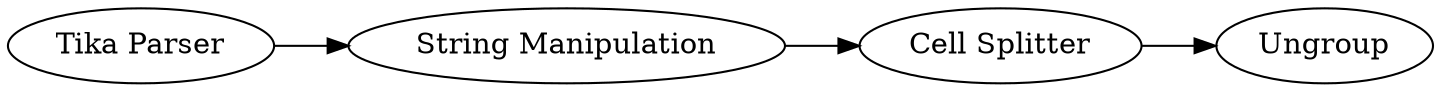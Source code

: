 digraph {
	5 -> 14
	14 -> 15
	1 -> 5
	1 [label="Tika Parser"]
	14 [label="Cell Splitter"]
	5 [label="String Manipulation"]
	15 [label=Ungroup]
	rankdir=LR
}
